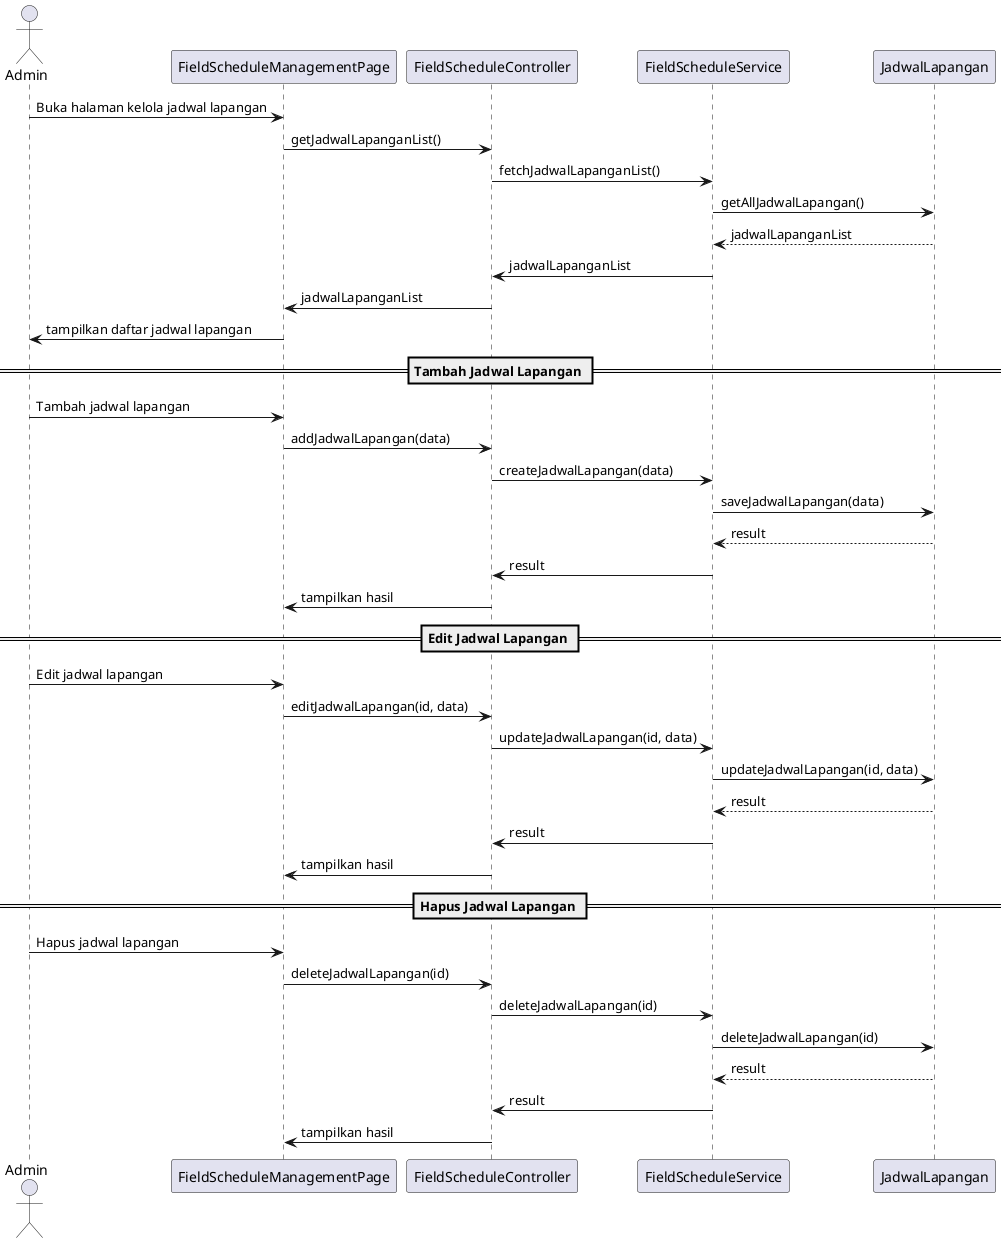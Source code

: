 @startuml
actor Admin
participant "FieldScheduleManagementPage" as UI
participant "FieldScheduleController" as Controller
participant "FieldScheduleService" as Service
participant "JadwalLapangan" as JadwalLapanganEntity

Admin -> UI : Buka halaman kelola jadwal lapangan
UI -> Controller : getJadwalLapanganList()
Controller -> Service : fetchJadwalLapanganList()
Service -> JadwalLapanganEntity : getAllJadwalLapangan()
JadwalLapanganEntity --> Service : jadwalLapanganList
Service -> Controller : jadwalLapanganList
Controller -> UI : jadwalLapanganList
UI -> Admin : tampilkan daftar jadwal lapangan

== Tambah Jadwal Lapangan ==
Admin -> UI : Tambah jadwal lapangan
UI -> Controller : addJadwalLapangan(data)
Controller -> Service : createJadwalLapangan(data)
Service -> JadwalLapanganEntity : saveJadwalLapangan(data)
JadwalLapanganEntity --> Service : result
Service -> Controller : result
Controller -> UI : tampilkan hasil

== Edit Jadwal Lapangan ==
Admin -> UI : Edit jadwal lapangan
UI -> Controller : editJadwalLapangan(id, data)
Controller -> Service : updateJadwalLapangan(id, data)
Service -> JadwalLapanganEntity : updateJadwalLapangan(id, data)
JadwalLapanganEntity --> Service : result
Service -> Controller : result
Controller -> UI : tampilkan hasil

== Hapus Jadwal Lapangan ==
Admin -> UI : Hapus jadwal lapangan
UI -> Controller : deleteJadwalLapangan(id)
Controller -> Service : deleteJadwalLapangan(id)
Service -> JadwalLapanganEntity : deleteJadwalLapangan(id)
JadwalLapanganEntity --> Service : result
Service -> Controller : result
Controller -> UI : tampilkan hasil
@enduml
